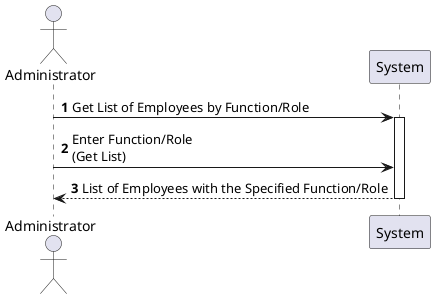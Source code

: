 @startuml
autonumber
actor Administrator as Admin

Admin -> System: Get List of Employees by Function/Role
activate System

' Administrator provides the function/role to filter employees
Admin -> System: Enter Function/Role\n(Get List)

' System processes the request and generates the list
System --> Admin: List of Employees with the Specified Function/Role

deactivate System
@enduml
